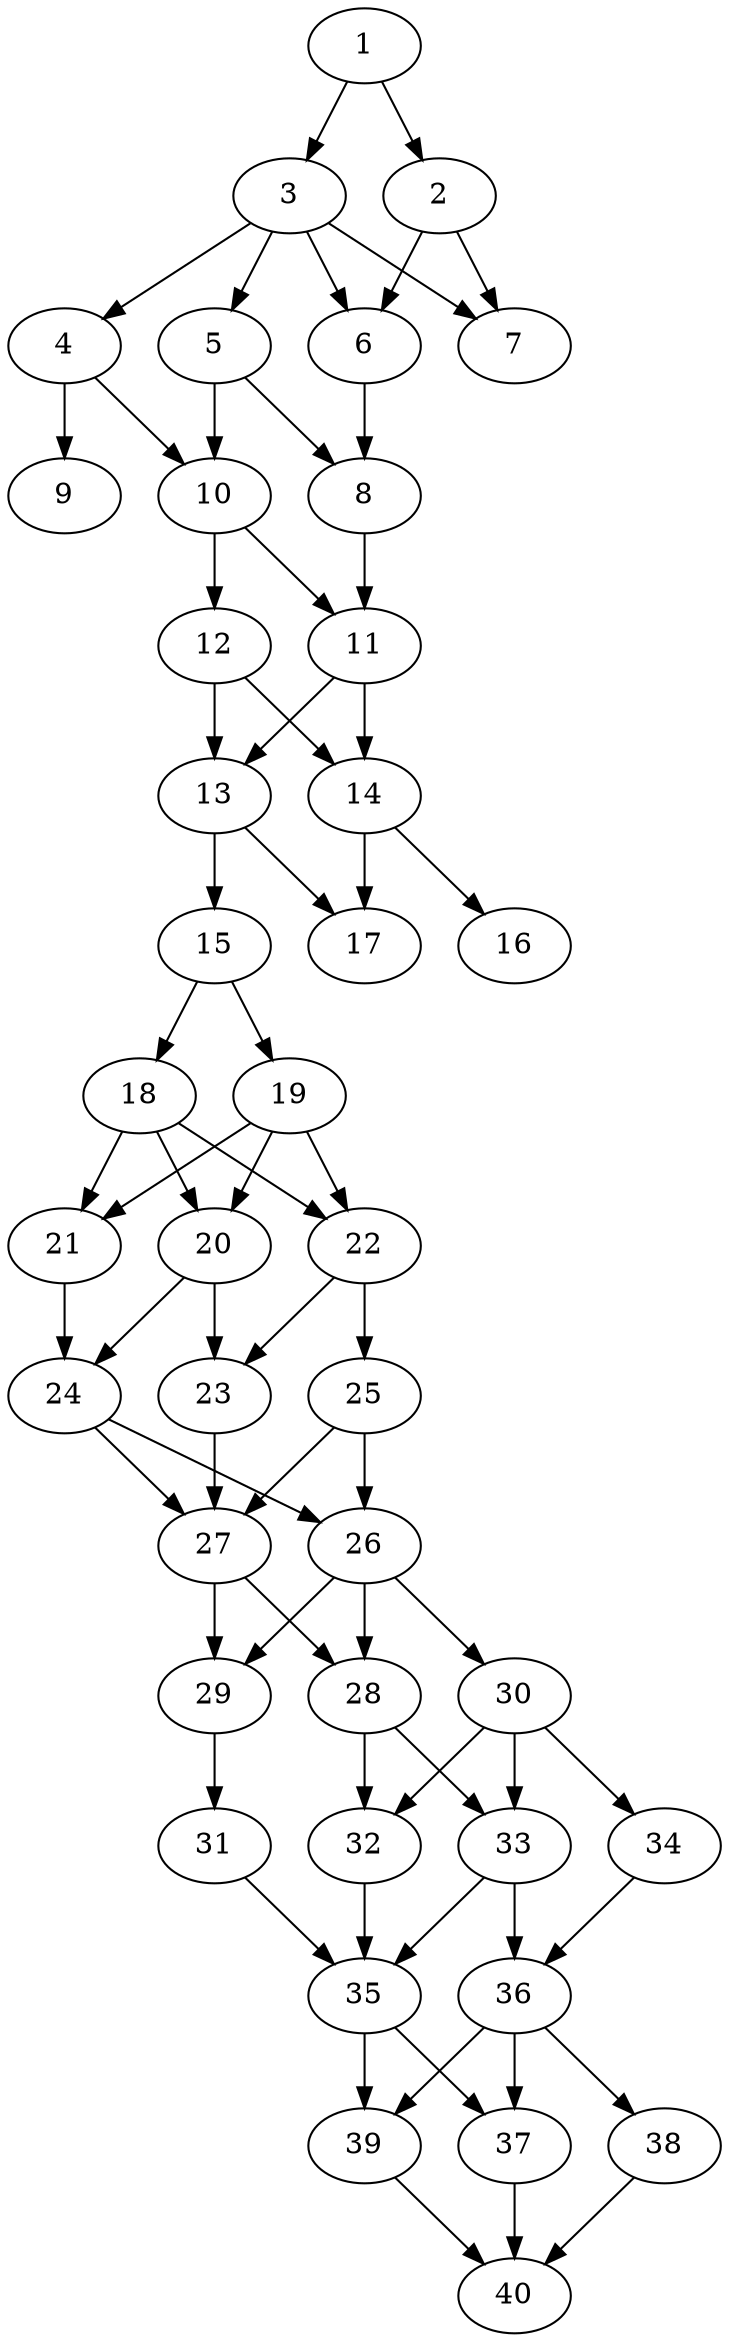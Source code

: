 // DAG automatically generated by daggen at Thu Oct  3 14:06:50 2019
// ./daggen --dot -n 40 --ccr 0.3 --fat 0.3 --regular 0.5 --density 0.7 --mindata 5242880 --maxdata 52428800 
digraph G {
  1 [size="114769920", alpha="0.08", expect_size="34430976"] 
  1 -> 2 [size ="34430976"]
  1 -> 3 [size ="34430976"]
  2 [size="110612480", alpha="0.06", expect_size="33183744"] 
  2 -> 6 [size ="33183744"]
  2 -> 7 [size ="33183744"]
  3 [size="84292267", alpha="0.10", expect_size="25287680"] 
  3 -> 4 [size ="25287680"]
  3 -> 5 [size ="25287680"]
  3 -> 6 [size ="25287680"]
  3 -> 7 [size ="25287680"]
  4 [size="129140053", alpha="0.19", expect_size="38742016"] 
  4 -> 9 [size ="38742016"]
  4 -> 10 [size ="38742016"]
  5 [size="169676800", alpha="0.13", expect_size="50903040"] 
  5 -> 8 [size ="50903040"]
  5 -> 10 [size ="50903040"]
  6 [size="33464320", alpha="0.11", expect_size="10039296"] 
  6 -> 8 [size ="10039296"]
  7 [size="116565333", alpha="0.19", expect_size="34969600"] 
  8 [size="84425387", alpha="0.11", expect_size="25327616"] 
  8 -> 11 [size ="25327616"]
  9 [size="43421013", alpha="0.03", expect_size="13026304"] 
  10 [size="41523200", alpha="0.14", expect_size="12456960"] 
  10 -> 11 [size ="12456960"]
  10 -> 12 [size ="12456960"]
  11 [size="50981547", alpha="0.14", expect_size="15294464"] 
  11 -> 13 [size ="15294464"]
  11 -> 14 [size ="15294464"]
  12 [size="114780160", alpha="0.06", expect_size="34434048"] 
  12 -> 13 [size ="34434048"]
  12 -> 14 [size ="34434048"]
  13 [size="162641920", alpha="0.14", expect_size="48792576"] 
  13 -> 15 [size ="48792576"]
  13 -> 17 [size ="48792576"]
  14 [size="81404587", alpha="0.08", expect_size="24421376"] 
  14 -> 16 [size ="24421376"]
  14 -> 17 [size ="24421376"]
  15 [size="76537173", alpha="0.01", expect_size="22961152"] 
  15 -> 18 [size ="22961152"]
  15 -> 19 [size ="22961152"]
  16 [size="23869440", alpha="0.02", expect_size="7160832"] 
  17 [size="111182507", alpha="0.13", expect_size="33354752"] 
  18 [size="105775787", alpha="0.08", expect_size="31732736"] 
  18 -> 20 [size ="31732736"]
  18 -> 21 [size ="31732736"]
  18 -> 22 [size ="31732736"]
  19 [size="37946027", alpha="0.07", expect_size="11383808"] 
  19 -> 20 [size ="11383808"]
  19 -> 21 [size ="11383808"]
  19 -> 22 [size ="11383808"]
  20 [size="64911360", alpha="0.13", expect_size="19473408"] 
  20 -> 23 [size ="19473408"]
  20 -> 24 [size ="19473408"]
  21 [size="21483520", alpha="0.11", expect_size="6445056"] 
  21 -> 24 [size ="6445056"]
  22 [size="135297707", alpha="0.01", expect_size="40589312"] 
  22 -> 23 [size ="40589312"]
  22 -> 25 [size ="40589312"]
  23 [size="26374827", alpha="0.20", expect_size="7912448"] 
  23 -> 27 [size ="7912448"]
  24 [size="139516587", alpha="0.13", expect_size="41854976"] 
  24 -> 26 [size ="41854976"]
  24 -> 27 [size ="41854976"]
  25 [size="48694613", alpha="0.05", expect_size="14608384"] 
  25 -> 26 [size ="14608384"]
  25 -> 27 [size ="14608384"]
  26 [size="53108053", alpha="0.19", expect_size="15932416"] 
  26 -> 28 [size ="15932416"]
  26 -> 29 [size ="15932416"]
  26 -> 30 [size ="15932416"]
  27 [size="68990293", alpha="0.05", expect_size="20697088"] 
  27 -> 28 [size ="20697088"]
  27 -> 29 [size ="20697088"]
  28 [size="169332053", alpha="0.00", expect_size="50799616"] 
  28 -> 32 [size ="50799616"]
  28 -> 33 [size ="50799616"]
  29 [size="74089813", alpha="0.19", expect_size="22226944"] 
  29 -> 31 [size ="22226944"]
  30 [size="132444160", alpha="0.01", expect_size="39733248"] 
  30 -> 32 [size ="39733248"]
  30 -> 33 [size ="39733248"]
  30 -> 34 [size ="39733248"]
  31 [size="78953813", alpha="0.06", expect_size="23686144"] 
  31 -> 35 [size ="23686144"]
  32 [size="168202240", alpha="0.05", expect_size="50460672"] 
  32 -> 35 [size ="50460672"]
  33 [size="21463040", alpha="0.01", expect_size="6438912"] 
  33 -> 35 [size ="6438912"]
  33 -> 36 [size ="6438912"]
  34 [size="20128427", alpha="0.06", expect_size="6038528"] 
  34 -> 36 [size ="6038528"]
  35 [size="118575787", alpha="0.18", expect_size="35572736"] 
  35 -> 37 [size ="35572736"]
  35 -> 39 [size ="35572736"]
  36 [size="154432853", alpha="0.11", expect_size="46329856"] 
  36 -> 37 [size ="46329856"]
  36 -> 38 [size ="46329856"]
  36 -> 39 [size ="46329856"]
  37 [size="143694507", alpha="0.16", expect_size="43108352"] 
  37 -> 40 [size ="43108352"]
  38 [size="28163413", alpha="0.13", expect_size="8449024"] 
  38 -> 40 [size ="8449024"]
  39 [size="32075093", alpha="0.11", expect_size="9622528"] 
  39 -> 40 [size ="9622528"]
  40 [size="24094720", alpha="0.16", expect_size="7228416"] 
}
